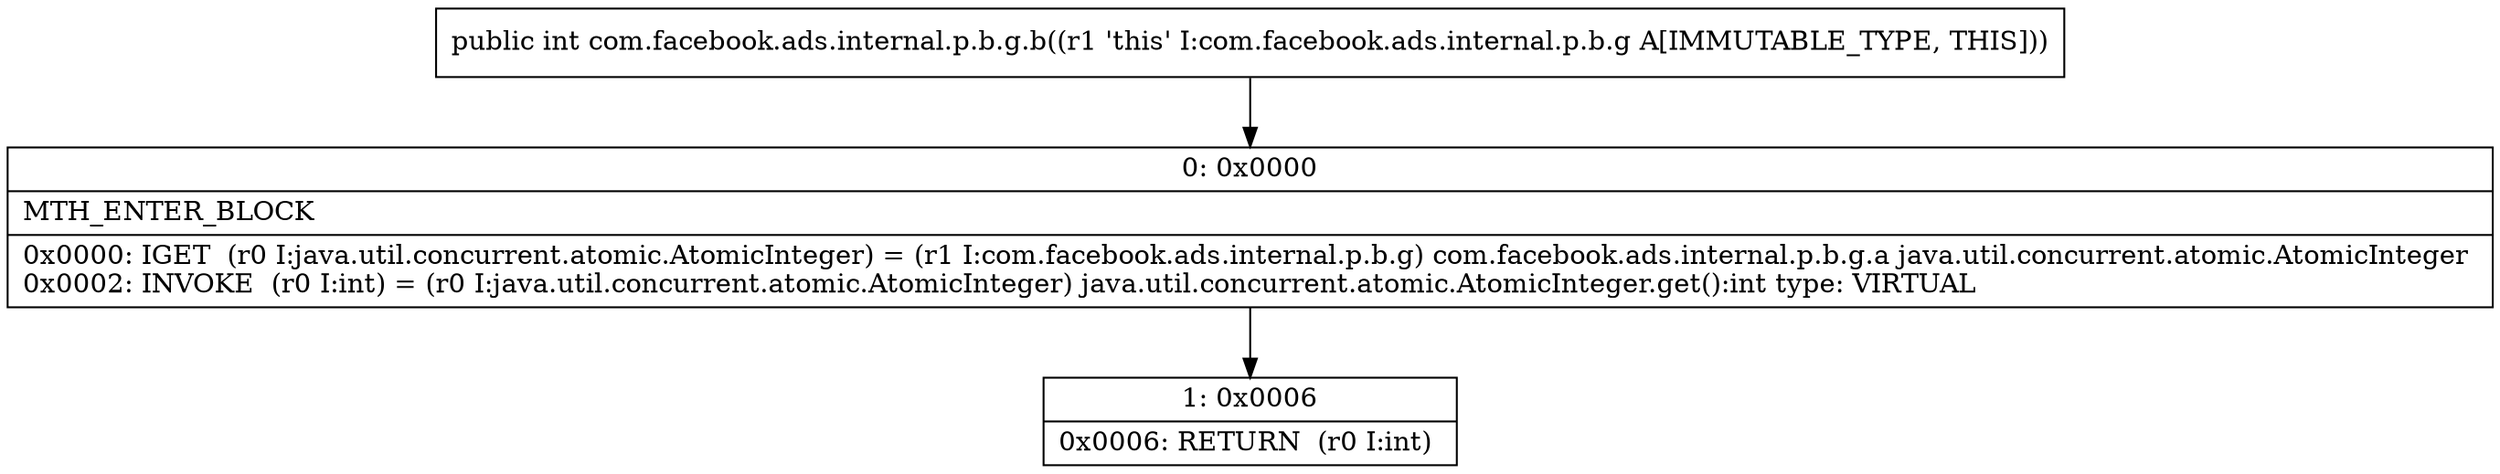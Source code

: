 digraph "CFG forcom.facebook.ads.internal.p.b.g.b()I" {
Node_0 [shape=record,label="{0\:\ 0x0000|MTH_ENTER_BLOCK\l|0x0000: IGET  (r0 I:java.util.concurrent.atomic.AtomicInteger) = (r1 I:com.facebook.ads.internal.p.b.g) com.facebook.ads.internal.p.b.g.a java.util.concurrent.atomic.AtomicInteger \l0x0002: INVOKE  (r0 I:int) = (r0 I:java.util.concurrent.atomic.AtomicInteger) java.util.concurrent.atomic.AtomicInteger.get():int type: VIRTUAL \l}"];
Node_1 [shape=record,label="{1\:\ 0x0006|0x0006: RETURN  (r0 I:int) \l}"];
MethodNode[shape=record,label="{public int com.facebook.ads.internal.p.b.g.b((r1 'this' I:com.facebook.ads.internal.p.b.g A[IMMUTABLE_TYPE, THIS])) }"];
MethodNode -> Node_0;
Node_0 -> Node_1;
}

